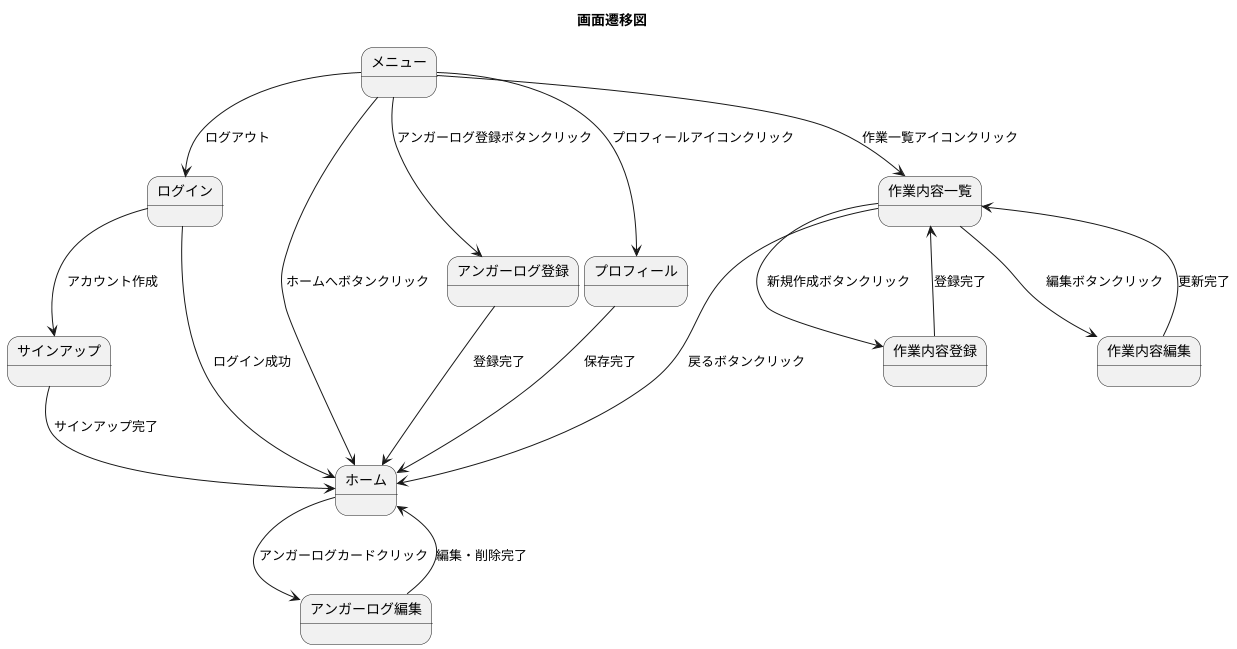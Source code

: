 @startuml ScreenTrnsition
title "画面遷移図"
state ログイン
state サインアップ
state ホーム
state アンガーログ登録
state アンガーログ編集
state プロフィール
state 作業内容一覧
state 作業内容登録
state 作業内容編集
state メニュー

ログイン --> ホーム : ログイン成功
ログイン --> サインアップ : アカウント作成
サインアップ --> ホーム : サインアップ完了

ホーム --> アンガーログ編集 : アンガーログカードクリック
メニュー --> アンガーログ登録 : アンガーログ登録ボタンクリック
メニュー --> ホーム : ホームへボタンクリック
メニュー --> プロフィール : プロフィールアイコンクリック
メニュー --> 作業内容一覧 : 作業一覧アイコンクリック
メニュー --> ログイン : ログアウト

アンガーログ編集 --> ホーム : 編集・削除完了
アンガーログ登録 --> ホーム : 登録完了
プロフィール --> ホーム : 保存完了
作業内容一覧 --> 作業内容登録 : 新規作成ボタンクリック
作業内容一覧 --> 作業内容編集 : 編集ボタンクリック
作業内容登録 --> 作業内容一覧 : 登録完了
作業内容編集 --> 作業内容一覧 : 更新完了
作業内容一覧 --> ホーム : 戻るボタンクリック

@enduml